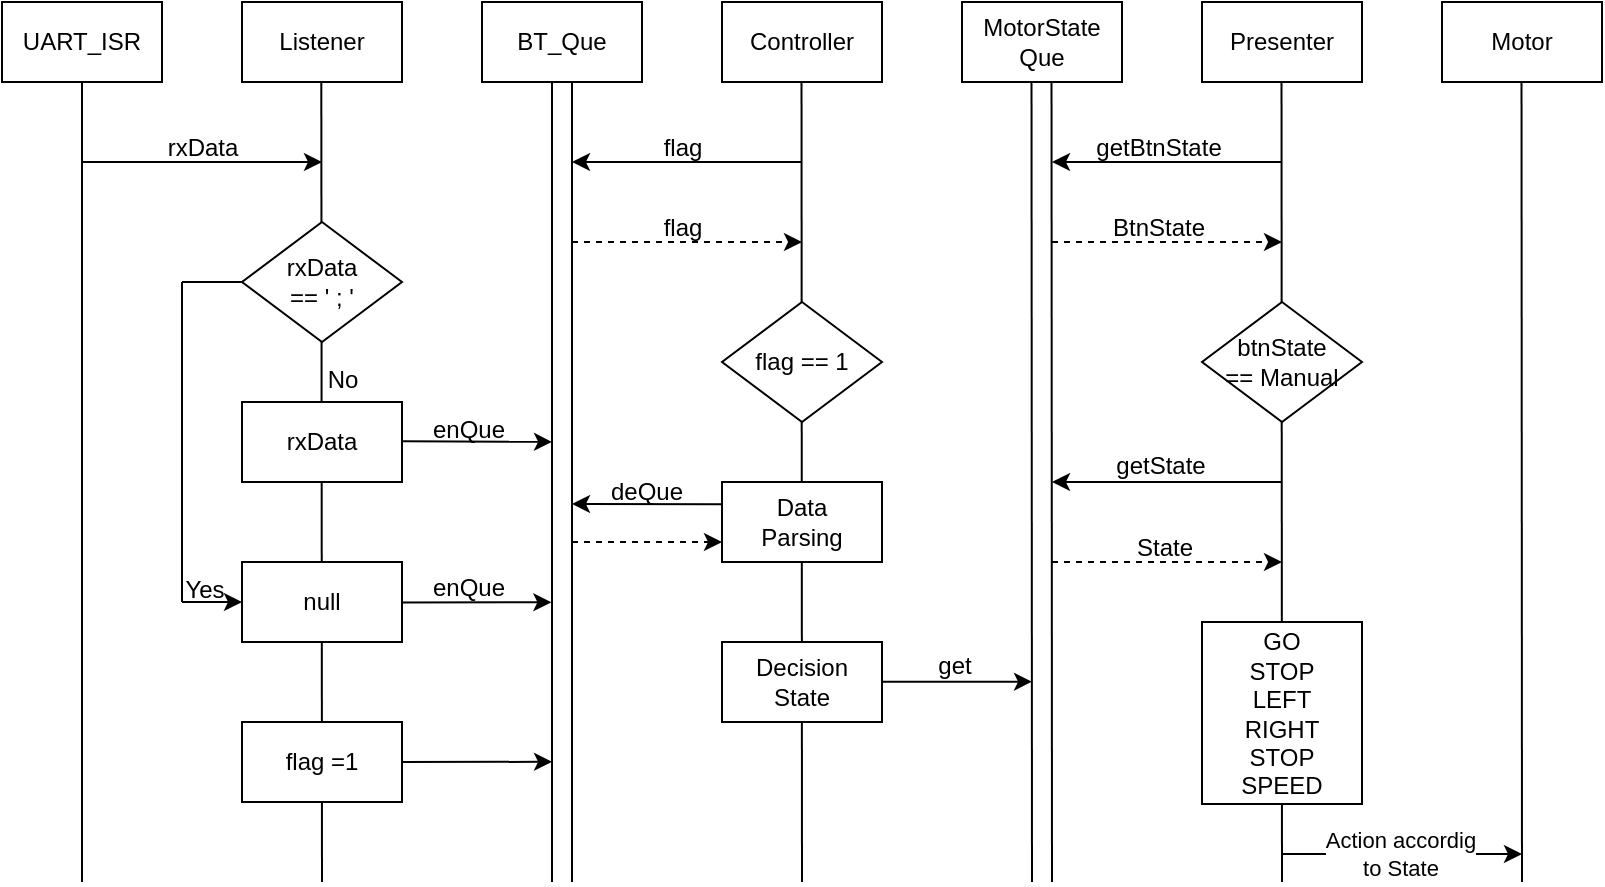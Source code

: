 <mxfile version="24.3.1" type="github">
  <diagram name="페이지-1" id="tMCuermkTltlA0dCU0Pv">
    <mxGraphModel dx="1143" dy="655" grid="1" gridSize="10" guides="1" tooltips="1" connect="1" arrows="1" fold="1" page="1" pageScale="1" pageWidth="827" pageHeight="1169" math="0" shadow="0">
      <root>
        <mxCell id="0" />
        <mxCell id="1" parent="0" />
        <mxCell id="LM64o3_CBgHSoASdsKTy-1" value="UART_ISR" style="rounded=0;whiteSpace=wrap;html=1;" parent="1" vertex="1">
          <mxGeometry x="40" y="40" width="80" height="40" as="geometry" />
        </mxCell>
        <mxCell id="LM64o3_CBgHSoASdsKTy-2" value="Listener" style="rounded=0;whiteSpace=wrap;html=1;" parent="1" vertex="1">
          <mxGeometry x="160" y="40" width="80" height="40" as="geometry" />
        </mxCell>
        <mxCell id="LM64o3_CBgHSoASdsKTy-3" value="BT_Que" style="rounded=0;whiteSpace=wrap;html=1;" parent="1" vertex="1">
          <mxGeometry x="280" y="40" width="80" height="40" as="geometry" />
        </mxCell>
        <mxCell id="LM64o3_CBgHSoASdsKTy-4" value="Controller" style="rounded=0;whiteSpace=wrap;html=1;" parent="1" vertex="1">
          <mxGeometry x="400" y="40" width="80" height="40" as="geometry" />
        </mxCell>
        <mxCell id="LM64o3_CBgHSoASdsKTy-5" value="MotorState&lt;br&gt;Que" style="rounded=0;whiteSpace=wrap;html=1;" parent="1" vertex="1">
          <mxGeometry x="520" y="40" width="80" height="40" as="geometry" />
        </mxCell>
        <mxCell id="LM64o3_CBgHSoASdsKTy-6" value="Presenter" style="rounded=0;whiteSpace=wrap;html=1;" parent="1" vertex="1">
          <mxGeometry x="640" y="40" width="80" height="40" as="geometry" />
        </mxCell>
        <mxCell id="LM64o3_CBgHSoASdsKTy-7" value="Motor" style="rounded=0;whiteSpace=wrap;html=1;" parent="1" vertex="1">
          <mxGeometry x="760" y="40" width="80" height="40" as="geometry" />
        </mxCell>
        <mxCell id="LM64o3_CBgHSoASdsKTy-8" value="" style="endArrow=none;html=1;rounded=0;entryX=0.5;entryY=1;entryDx=0;entryDy=0;" parent="1" target="LM64o3_CBgHSoASdsKTy-1" edge="1">
          <mxGeometry width="50" height="50" relative="1" as="geometry">
            <mxPoint x="80" y="480" as="sourcePoint" />
            <mxPoint x="100" y="100" as="targetPoint" />
          </mxGeometry>
        </mxCell>
        <mxCell id="LM64o3_CBgHSoASdsKTy-9" value="" style="endArrow=none;html=1;rounded=0;entryX=0.5;entryY=1;entryDx=0;entryDy=0;" parent="1" edge="1">
          <mxGeometry width="50" height="50" relative="1" as="geometry">
            <mxPoint x="315" y="480" as="sourcePoint" />
            <mxPoint x="315" y="80" as="targetPoint" />
          </mxGeometry>
        </mxCell>
        <mxCell id="LM64o3_CBgHSoASdsKTy-10" value="" style="endArrow=none;html=1;rounded=0;entryX=0.5;entryY=1;entryDx=0;entryDy=0;" parent="1" edge="1">
          <mxGeometry width="50" height="50" relative="1" as="geometry">
            <mxPoint x="200" y="480" as="sourcePoint" />
            <mxPoint x="199.66" y="80" as="targetPoint" />
          </mxGeometry>
        </mxCell>
        <mxCell id="LM64o3_CBgHSoASdsKTy-11" value="" style="endArrow=none;html=1;rounded=0;entryX=0.5;entryY=1;entryDx=0;entryDy=0;" parent="1" edge="1">
          <mxGeometry width="50" height="50" relative="1" as="geometry">
            <mxPoint x="325" y="480" as="sourcePoint" />
            <mxPoint x="325" y="80" as="targetPoint" />
          </mxGeometry>
        </mxCell>
        <mxCell id="LM64o3_CBgHSoASdsKTy-12" value="" style="endArrow=none;html=1;rounded=0;entryX=0.5;entryY=1;entryDx=0;entryDy=0;" parent="1" edge="1">
          <mxGeometry width="50" height="50" relative="1" as="geometry">
            <mxPoint x="440" y="480" as="sourcePoint" />
            <mxPoint x="439.76" y="80" as="targetPoint" />
          </mxGeometry>
        </mxCell>
        <mxCell id="LM64o3_CBgHSoASdsKTy-13" value="" style="endArrow=none;html=1;rounded=0;entryX=0.5;entryY=1;entryDx=0;entryDy=0;" parent="1" edge="1">
          <mxGeometry width="50" height="50" relative="1" as="geometry">
            <mxPoint x="565" y="480" as="sourcePoint" />
            <mxPoint x="564.76" y="80" as="targetPoint" />
          </mxGeometry>
        </mxCell>
        <mxCell id="LM64o3_CBgHSoASdsKTy-14" value="" style="endArrow=none;html=1;rounded=0;entryX=0.5;entryY=1;entryDx=0;entryDy=0;" parent="1" edge="1">
          <mxGeometry width="50" height="50" relative="1" as="geometry">
            <mxPoint x="555" y="480" as="sourcePoint" />
            <mxPoint x="554.76" y="80" as="targetPoint" />
          </mxGeometry>
        </mxCell>
        <mxCell id="LM64o3_CBgHSoASdsKTy-15" value="" style="endArrow=none;html=1;rounded=0;entryX=0.5;entryY=1;entryDx=0;entryDy=0;" parent="1" edge="1">
          <mxGeometry width="50" height="50" relative="1" as="geometry">
            <mxPoint x="680" y="480" as="sourcePoint" />
            <mxPoint x="679.76" y="80" as="targetPoint" />
          </mxGeometry>
        </mxCell>
        <mxCell id="LM64o3_CBgHSoASdsKTy-16" value="" style="endArrow=none;html=1;rounded=0;entryX=0.5;entryY=1;entryDx=0;entryDy=0;" parent="1" edge="1">
          <mxGeometry width="50" height="50" relative="1" as="geometry">
            <mxPoint x="800" y="480" as="sourcePoint" />
            <mxPoint x="799.76" y="80" as="targetPoint" />
          </mxGeometry>
        </mxCell>
        <mxCell id="LM64o3_CBgHSoASdsKTy-18" value="" style="endArrow=classic;html=1;rounded=0;" parent="1" edge="1">
          <mxGeometry width="50" height="50" relative="1" as="geometry">
            <mxPoint x="80" y="120" as="sourcePoint" />
            <mxPoint x="200" y="120" as="targetPoint" />
          </mxGeometry>
        </mxCell>
        <mxCell id="LM64o3_CBgHSoASdsKTy-19" value="rxData&lt;div&gt;== &#39; ; &#39;&lt;/div&gt;" style="rhombus;whiteSpace=wrap;html=1;" parent="1" vertex="1">
          <mxGeometry x="160" y="150" width="80" height="60" as="geometry" />
        </mxCell>
        <mxCell id="LM64o3_CBgHSoASdsKTy-20" value="rxData" style="rounded=0;whiteSpace=wrap;html=1;" parent="1" vertex="1">
          <mxGeometry x="160" y="240" width="80" height="40" as="geometry" />
        </mxCell>
        <mxCell id="LM64o3_CBgHSoASdsKTy-21" value="null" style="rounded=0;whiteSpace=wrap;html=1;" parent="1" vertex="1">
          <mxGeometry x="160" y="320" width="80" height="40" as="geometry" />
        </mxCell>
        <mxCell id="LM64o3_CBgHSoASdsKTy-22" value="flag =1" style="rounded=0;whiteSpace=wrap;html=1;" parent="1" vertex="1">
          <mxGeometry x="160" y="400" width="80" height="40" as="geometry" />
        </mxCell>
        <mxCell id="LM64o3_CBgHSoASdsKTy-23" value="" style="endArrow=classic;html=1;rounded=0;" parent="1" edge="1">
          <mxGeometry width="50" height="50" relative="1" as="geometry">
            <mxPoint x="130" y="340" as="sourcePoint" />
            <mxPoint x="160" y="340" as="targetPoint" />
          </mxGeometry>
        </mxCell>
        <mxCell id="LM64o3_CBgHSoASdsKTy-24" value="" style="endArrow=none;html=1;rounded=0;" parent="1" edge="1">
          <mxGeometry width="50" height="50" relative="1" as="geometry">
            <mxPoint x="130" y="340" as="sourcePoint" />
            <mxPoint x="130" y="180" as="targetPoint" />
          </mxGeometry>
        </mxCell>
        <mxCell id="LM64o3_CBgHSoASdsKTy-25" value="" style="endArrow=none;html=1;rounded=0;entryX=0;entryY=0.5;entryDx=0;entryDy=0;" parent="1" target="LM64o3_CBgHSoASdsKTy-19" edge="1">
          <mxGeometry width="50" height="50" relative="1" as="geometry">
            <mxPoint x="130" y="180" as="sourcePoint" />
            <mxPoint x="210" y="210" as="targetPoint" />
          </mxGeometry>
        </mxCell>
        <mxCell id="LM64o3_CBgHSoASdsKTy-27" value="" style="endArrow=classic;html=1;rounded=0;exitX=1.004;exitY=0.491;exitDx=0;exitDy=0;exitPerimeter=0;" parent="1" source="LM64o3_CBgHSoASdsKTy-20" edge="1">
          <mxGeometry width="50" height="50" relative="1" as="geometry">
            <mxPoint x="245" y="259.94" as="sourcePoint" />
            <mxPoint x="315" y="259.94" as="targetPoint" />
          </mxGeometry>
        </mxCell>
        <mxCell id="LM64o3_CBgHSoASdsKTy-28" value="" style="endArrow=classic;html=1;rounded=0;exitX=1.004;exitY=0.491;exitDx=0;exitDy=0;exitPerimeter=0;" parent="1" edge="1">
          <mxGeometry width="50" height="50" relative="1" as="geometry">
            <mxPoint x="239.68" y="340.21" as="sourcePoint" />
            <mxPoint x="314.68" y="340.15" as="targetPoint" />
          </mxGeometry>
        </mxCell>
        <mxCell id="LM64o3_CBgHSoASdsKTy-29" value="" style="endArrow=classic;html=1;rounded=0;exitX=1.004;exitY=0.491;exitDx=0;exitDy=0;exitPerimeter=0;" parent="1" edge="1">
          <mxGeometry width="50" height="50" relative="1" as="geometry">
            <mxPoint x="240" y="419.98" as="sourcePoint" />
            <mxPoint x="315" y="419.92" as="targetPoint" />
          </mxGeometry>
        </mxCell>
        <mxCell id="LM64o3_CBgHSoASdsKTy-30" value="" style="endArrow=classic;html=1;rounded=0;" parent="1" edge="1">
          <mxGeometry width="50" height="50" relative="1" as="geometry">
            <mxPoint x="440" y="120" as="sourcePoint" />
            <mxPoint x="325" y="120" as="targetPoint" />
          </mxGeometry>
        </mxCell>
        <mxCell id="LM64o3_CBgHSoASdsKTy-31" value="" style="endArrow=classic;html=1;rounded=0;dashed=1;" parent="1" edge="1">
          <mxGeometry width="50" height="50" relative="1" as="geometry">
            <mxPoint x="325" y="160" as="sourcePoint" />
            <mxPoint x="440" y="160" as="targetPoint" />
          </mxGeometry>
        </mxCell>
        <mxCell id="LM64o3_CBgHSoASdsKTy-33" value="flag == 1" style="rhombus;whiteSpace=wrap;html=1;" parent="1" vertex="1">
          <mxGeometry x="400" y="190" width="80" height="60" as="geometry" />
        </mxCell>
        <mxCell id="LM64o3_CBgHSoASdsKTy-34" value="Data&lt;br&gt;Parsing" style="rounded=0;whiteSpace=wrap;html=1;" parent="1" vertex="1">
          <mxGeometry x="400" y="280" width="80" height="40" as="geometry" />
        </mxCell>
        <mxCell id="LM64o3_CBgHSoASdsKTy-35" value="Decision&lt;br&gt;State" style="rounded=0;whiteSpace=wrap;html=1;" parent="1" vertex="1">
          <mxGeometry x="400" y="360" width="80" height="40" as="geometry" />
        </mxCell>
        <mxCell id="LM64o3_CBgHSoASdsKTy-36" value="" style="endArrow=classic;html=1;rounded=0;exitX=0;exitY=0.277;exitDx=0;exitDy=0;exitPerimeter=0;" parent="1" source="LM64o3_CBgHSoASdsKTy-34" edge="1">
          <mxGeometry width="50" height="50" relative="1" as="geometry">
            <mxPoint x="395" y="291" as="sourcePoint" />
            <mxPoint x="325" y="291" as="targetPoint" />
            <Array as="points">
              <mxPoint x="325" y="291" />
            </Array>
          </mxGeometry>
        </mxCell>
        <mxCell id="LM64o3_CBgHSoASdsKTy-40" value="" style="endArrow=classic;html=1;rounded=0;entryX=0;entryY=0.75;entryDx=0;entryDy=0;dashed=1;" parent="1" target="LM64o3_CBgHSoASdsKTy-34" edge="1">
          <mxGeometry width="50" height="50" relative="1" as="geometry">
            <mxPoint x="325" y="310" as="sourcePoint" />
            <mxPoint x="395.0" y="310" as="targetPoint" />
          </mxGeometry>
        </mxCell>
        <mxCell id="LM64o3_CBgHSoASdsKTy-41" value="" style="endArrow=classic;html=1;rounded=0;exitX=1.004;exitY=0.491;exitDx=0;exitDy=0;exitPerimeter=0;" parent="1" edge="1">
          <mxGeometry width="50" height="50" relative="1" as="geometry">
            <mxPoint x="480" y="379.92" as="sourcePoint" />
            <mxPoint x="555" y="379.86" as="targetPoint" />
          </mxGeometry>
        </mxCell>
        <mxCell id="LM64o3_CBgHSoASdsKTy-42" value="" style="endArrow=classic;html=1;rounded=0;" parent="1" edge="1">
          <mxGeometry width="50" height="50" relative="1" as="geometry">
            <mxPoint x="680" y="280" as="sourcePoint" />
            <mxPoint x="565" y="280" as="targetPoint" />
            <Array as="points">
              <mxPoint x="565" y="280" />
            </Array>
          </mxGeometry>
        </mxCell>
        <mxCell id="LM64o3_CBgHSoASdsKTy-43" value="" style="endArrow=classic;html=1;rounded=0;dashed=1;" parent="1" edge="1">
          <mxGeometry width="50" height="50" relative="1" as="geometry">
            <mxPoint x="565" y="320" as="sourcePoint" />
            <mxPoint x="680" y="320" as="targetPoint" />
          </mxGeometry>
        </mxCell>
        <mxCell id="LM64o3_CBgHSoASdsKTy-44" value="GO&lt;div&gt;STOP&lt;/div&gt;&lt;div&gt;LEFT&lt;br&gt;RIGHT&lt;br&gt;STOP&lt;br&gt;SPEED&lt;br&gt;&lt;/div&gt;" style="rounded=0;whiteSpace=wrap;html=1;" parent="1" vertex="1">
          <mxGeometry x="640" y="350" width="80" height="91" as="geometry" />
        </mxCell>
        <mxCell id="LM64o3_CBgHSoASdsKTy-45" value="" style="endArrow=classic;html=1;rounded=0;" parent="1" edge="1">
          <mxGeometry width="50" height="50" relative="1" as="geometry">
            <mxPoint x="680" y="466" as="sourcePoint" />
            <mxPoint x="800" y="466" as="targetPoint" />
          </mxGeometry>
        </mxCell>
        <mxCell id="LM64o3_CBgHSoASdsKTy-59" value="Action accordig&lt;div&gt;to State&lt;/div&gt;" style="edgeLabel;html=1;align=center;verticalAlign=middle;resizable=0;points=[];" parent="LM64o3_CBgHSoASdsKTy-45" vertex="1" connectable="0">
          <mxGeometry x="-0.19" y="1" relative="1" as="geometry">
            <mxPoint x="10" y="1" as="offset" />
          </mxGeometry>
        </mxCell>
        <mxCell id="LM64o3_CBgHSoASdsKTy-46" value="rxData" style="text;html=1;align=center;verticalAlign=middle;resizable=0;points=[];autosize=1;strokeColor=none;fillColor=none;" parent="1" vertex="1">
          <mxGeometry x="110" y="98" width="60" height="30" as="geometry" />
        </mxCell>
        <mxCell id="LM64o3_CBgHSoASdsKTy-48" value="flag" style="text;html=1;align=center;verticalAlign=middle;resizable=0;points=[];autosize=1;strokeColor=none;fillColor=none;" parent="1" vertex="1">
          <mxGeometry x="360" y="98" width="40" height="30" as="geometry" />
        </mxCell>
        <mxCell id="LM64o3_CBgHSoASdsKTy-49" value="flag" style="text;html=1;align=center;verticalAlign=middle;resizable=0;points=[];autosize=1;strokeColor=none;fillColor=none;" parent="1" vertex="1">
          <mxGeometry x="360" y="138" width="40" height="30" as="geometry" />
        </mxCell>
        <mxCell id="LM64o3_CBgHSoASdsKTy-50" value="deQue" style="text;html=1;align=center;verticalAlign=middle;resizable=0;points=[];autosize=1;strokeColor=none;fillColor=none;" parent="1" vertex="1">
          <mxGeometry x="332" y="270" width="60" height="30" as="geometry" />
        </mxCell>
        <mxCell id="LM64o3_CBgHSoASdsKTy-51" value="get" style="text;html=1;align=center;verticalAlign=middle;resizable=0;points=[];autosize=1;strokeColor=none;fillColor=none;" parent="1" vertex="1">
          <mxGeometry x="496" y="357" width="40" height="30" as="geometry" />
        </mxCell>
        <mxCell id="LM64o3_CBgHSoASdsKTy-53" value="enQue" style="text;html=1;align=center;verticalAlign=middle;resizable=0;points=[];autosize=1;strokeColor=none;fillColor=none;" parent="1" vertex="1">
          <mxGeometry x="243" y="239" width="60" height="30" as="geometry" />
        </mxCell>
        <mxCell id="LM64o3_CBgHSoASdsKTy-54" value="enQue" style="text;html=1;align=center;verticalAlign=middle;resizable=0;points=[];autosize=1;strokeColor=none;fillColor=none;" parent="1" vertex="1">
          <mxGeometry x="243" y="318" width="60" height="30" as="geometry" />
        </mxCell>
        <mxCell id="LM64o3_CBgHSoASdsKTy-55" value="Yes" style="text;html=1;align=center;verticalAlign=middle;resizable=0;points=[];autosize=1;strokeColor=none;fillColor=none;" parent="1" vertex="1">
          <mxGeometry x="121" y="319" width="40" height="30" as="geometry" />
        </mxCell>
        <mxCell id="LM64o3_CBgHSoASdsKTy-56" value="No" style="text;html=1;align=center;verticalAlign=middle;resizable=0;points=[];autosize=1;strokeColor=none;fillColor=none;" parent="1" vertex="1">
          <mxGeometry x="190" y="214" width="40" height="30" as="geometry" />
        </mxCell>
        <mxCell id="LM64o3_CBgHSoASdsKTy-57" value="getState" style="text;html=1;align=center;verticalAlign=middle;resizable=0;points=[];autosize=1;strokeColor=none;fillColor=none;" parent="1" vertex="1">
          <mxGeometry x="584" y="257" width="70" height="30" as="geometry" />
        </mxCell>
        <mxCell id="LM64o3_CBgHSoASdsKTy-58" value="State" style="text;html=1;align=center;verticalAlign=middle;resizable=0;points=[];autosize=1;strokeColor=none;fillColor=none;" parent="1" vertex="1">
          <mxGeometry x="596" y="298" width="50" height="30" as="geometry" />
        </mxCell>
        <mxCell id="PTm7VxU9eXl5-f_g73jD-1" value="" style="endArrow=classic;html=1;rounded=0;" edge="1" parent="1">
          <mxGeometry width="50" height="50" relative="1" as="geometry">
            <mxPoint x="680" y="120" as="sourcePoint" />
            <mxPoint x="565" y="120" as="targetPoint" />
          </mxGeometry>
        </mxCell>
        <mxCell id="PTm7VxU9eXl5-f_g73jD-2" value="getBtn&lt;span style=&quot;color: rgba(0, 0, 0, 0); font-family: monospace; font-size: 0px; text-align: start;&quot;&gt;b3CmxGraphModel%3E%3Croot%3E%3CmxCell%20id%3D%220%22%2F%3E%3CmxCell%20id%3D%221%22%20parent%3D%220%22%2F%3E%3CmxCell%20id%3D%222%22%20value%3D%22%22%20style%3D%22endArrow%3Dclassic%3Bhtml%3D1%3Brounded%3D0%3Bdashed%3D1%3B%22%20edge%3D%221%22%20parent%3D%221%22%3E%3CmxGeometry%20width%3D%2250%22%20height%3D%2250%22%20relative%3D%221%22%20as%3D%22geometry%22%3E%3CmxPoint%20x%3D%22565%22%20y%3D%22160%22%20as%3D%22sourcePoint%22%2F%3E%3CmxPoint%20x%3D%22680%22%20y%3D%22160%22%20as%3D%22targetPoint%22%2F%3E%3C%2FmxGeometry%3E%3C%2FmxCell%3E%3C%2Froot%3E%3C%2FmxGraphModel%3Ef&lt;/span&gt;State" style="text;html=1;align=center;verticalAlign=middle;resizable=0;points=[];autosize=1;strokeColor=none;fillColor=none;" vertex="1" parent="1">
          <mxGeometry x="573" y="98" width="90" height="30" as="geometry" />
        </mxCell>
        <mxCell id="PTm7VxU9eXl5-f_g73jD-3" value="" style="endArrow=classic;html=1;rounded=0;dashed=1;" edge="1" parent="1">
          <mxGeometry width="50" height="50" relative="1" as="geometry">
            <mxPoint x="565" y="160" as="sourcePoint" />
            <mxPoint x="680" y="160" as="targetPoint" />
          </mxGeometry>
        </mxCell>
        <mxCell id="PTm7VxU9eXl5-f_g73jD-4" value="&lt;div style=&quot;text-align: start;&quot;&gt;&lt;span style=&quot;background-color: initial;&quot;&gt;BtnState&lt;/span&gt;&lt;/div&gt;" style="text;html=1;align=center;verticalAlign=middle;resizable=0;points=[];autosize=1;strokeColor=none;fillColor=none;" vertex="1" parent="1">
          <mxGeometry x="583" y="138" width="70" height="30" as="geometry" />
        </mxCell>
        <mxCell id="PTm7VxU9eXl5-f_g73jD-5" value="btnState&lt;div&gt;== Manual&lt;/div&gt;" style="rhombus;whiteSpace=wrap;html=1;" vertex="1" parent="1">
          <mxGeometry x="640" y="190" width="80" height="60" as="geometry" />
        </mxCell>
      </root>
    </mxGraphModel>
  </diagram>
</mxfile>
